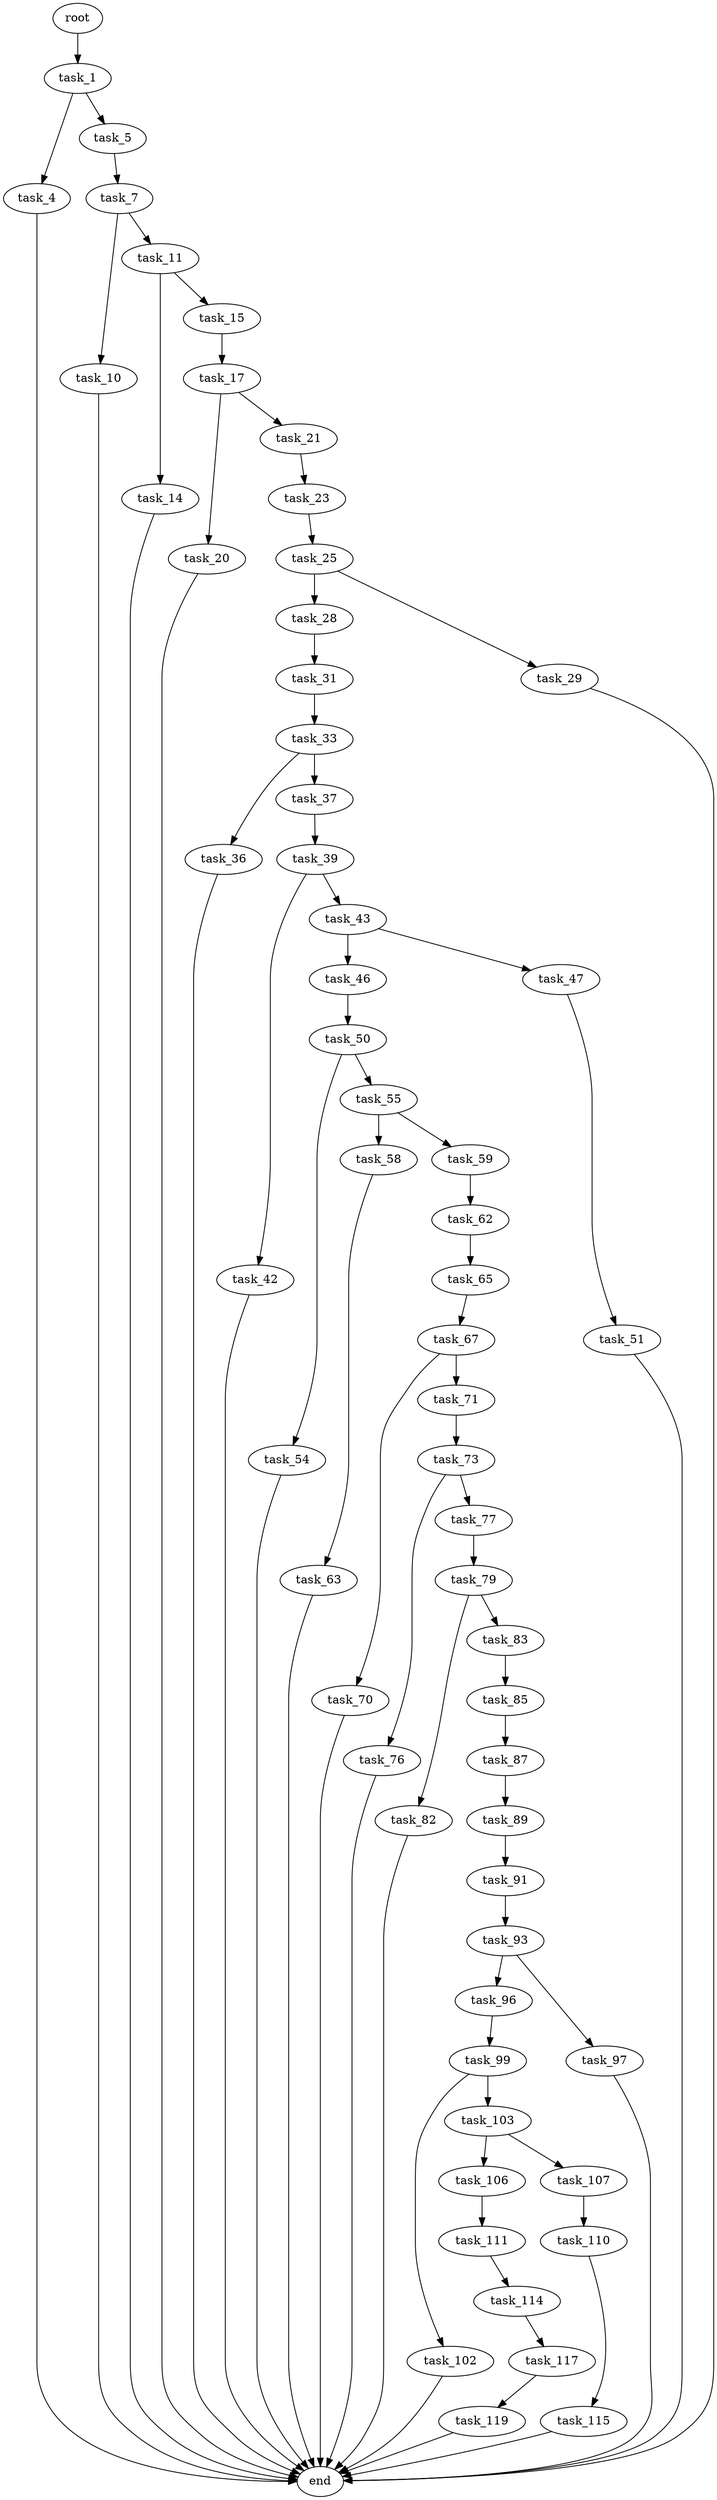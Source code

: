digraph G {
  root [size="0.000000"];
  task_1 [size="134217728000.000000"];
  task_4 [size="255226937066.000000"];
  task_5 [size="27306779605.000000"];
  task_7 [size="1073741824000.000000"];
  task_10 [size="35138970862.000000"];
  task_11 [size="101763223265.000000"];
  task_14 [size="849147789247.000000"];
  task_15 [size="68435127629.000000"];
  task_17 [size="175994387044.000000"];
  task_20 [size="68719476736.000000"];
  task_21 [size="10556996001.000000"];
  task_23 [size="596628034365.000000"];
  task_25 [size="631879191403.000000"];
  task_28 [size="1472766565.000000"];
  task_29 [size="968219849.000000"];
  task_31 [size="5391362874.000000"];
  task_33 [size="1073741824000.000000"];
  task_36 [size="38367540126.000000"];
  task_37 [size="6661302092.000000"];
  task_39 [size="42221964770.000000"];
  task_42 [size="28991029248.000000"];
  task_43 [size="231928233984.000000"];
  task_46 [size="22684113180.000000"];
  task_47 [size="362129867403.000000"];
  task_50 [size="2750037172.000000"];
  task_51 [size="20209236372.000000"];
  task_54 [size="131876060517.000000"];
  task_55 [size="34020303338.000000"];
  task_58 [size="15756620001.000000"];
  task_59 [size="134217728000.000000"];
  task_62 [size="461026404697.000000"];
  task_63 [size="23754156016.000000"];
  task_65 [size="17534733308.000000"];
  task_67 [size="25410399084.000000"];
  task_70 [size="8589934592.000000"];
  task_71 [size="25872200392.000000"];
  task_73 [size="12976417665.000000"];
  task_76 [size="20784164528.000000"];
  task_77 [size="12324556304.000000"];
  task_79 [size="368293445632.000000"];
  task_82 [size="369653455599.000000"];
  task_83 [size="1073741824000.000000"];
  task_85 [size="102048867414.000000"];
  task_87 [size="665271750.000000"];
  task_89 [size="62209718372.000000"];
  task_91 [size="107359122945.000000"];
  task_93 [size="1073741824000.000000"];
  task_96 [size="134217728000.000000"];
  task_97 [size="46221568564.000000"];
  task_99 [size="9000783655.000000"];
  task_102 [size="565482383.000000"];
  task_103 [size="542218393473.000000"];
  task_106 [size="76291102170.000000"];
  task_107 [size="309925848328.000000"];
  task_110 [size="368293445632.000000"];
  task_111 [size="8589934592.000000"];
  task_114 [size="5653136395.000000"];
  task_115 [size="3719417765.000000"];
  task_117 [size="192958352011.000000"];
  task_119 [size="134217728000.000000"];
  end [size="0.000000"];

  root -> task_1 [size="1.000000"];
  task_1 -> task_4 [size="209715200.000000"];
  task_1 -> task_5 [size="209715200.000000"];
  task_4 -> end [size="1.000000"];
  task_5 -> task_7 [size="536870912.000000"];
  task_7 -> task_10 [size="838860800.000000"];
  task_7 -> task_11 [size="838860800.000000"];
  task_10 -> end [size="1.000000"];
  task_11 -> task_14 [size="75497472.000000"];
  task_11 -> task_15 [size="75497472.000000"];
  task_14 -> end [size="1.000000"];
  task_15 -> task_17 [size="209715200.000000"];
  task_17 -> task_20 [size="209715200.000000"];
  task_17 -> task_21 [size="209715200.000000"];
  task_20 -> end [size="1.000000"];
  task_21 -> task_23 [size="838860800.000000"];
  task_23 -> task_25 [size="411041792.000000"];
  task_25 -> task_28 [size="679477248.000000"];
  task_25 -> task_29 [size="679477248.000000"];
  task_28 -> task_31 [size="33554432.000000"];
  task_29 -> end [size="1.000000"];
  task_31 -> task_33 [size="134217728.000000"];
  task_33 -> task_36 [size="838860800.000000"];
  task_33 -> task_37 [size="838860800.000000"];
  task_36 -> end [size="1.000000"];
  task_37 -> task_39 [size="411041792.000000"];
  task_39 -> task_42 [size="75497472.000000"];
  task_39 -> task_43 [size="75497472.000000"];
  task_42 -> end [size="1.000000"];
  task_43 -> task_46 [size="301989888.000000"];
  task_43 -> task_47 [size="301989888.000000"];
  task_46 -> task_50 [size="838860800.000000"];
  task_47 -> task_51 [size="838860800.000000"];
  task_50 -> task_54 [size="75497472.000000"];
  task_50 -> task_55 [size="75497472.000000"];
  task_51 -> end [size="1.000000"];
  task_54 -> end [size="1.000000"];
  task_55 -> task_58 [size="536870912.000000"];
  task_55 -> task_59 [size="536870912.000000"];
  task_58 -> task_63 [size="411041792.000000"];
  task_59 -> task_62 [size="209715200.000000"];
  task_62 -> task_65 [size="679477248.000000"];
  task_63 -> end [size="1.000000"];
  task_65 -> task_67 [size="411041792.000000"];
  task_67 -> task_70 [size="411041792.000000"];
  task_67 -> task_71 [size="411041792.000000"];
  task_70 -> end [size="1.000000"];
  task_71 -> task_73 [size="411041792.000000"];
  task_73 -> task_76 [size="209715200.000000"];
  task_73 -> task_77 [size="209715200.000000"];
  task_76 -> end [size="1.000000"];
  task_77 -> task_79 [size="33554432.000000"];
  task_79 -> task_82 [size="411041792.000000"];
  task_79 -> task_83 [size="411041792.000000"];
  task_82 -> end [size="1.000000"];
  task_83 -> task_85 [size="838860800.000000"];
  task_85 -> task_87 [size="75497472.000000"];
  task_87 -> task_89 [size="33554432.000000"];
  task_89 -> task_91 [size="75497472.000000"];
  task_91 -> task_93 [size="75497472.000000"];
  task_93 -> task_96 [size="838860800.000000"];
  task_93 -> task_97 [size="838860800.000000"];
  task_96 -> task_99 [size="209715200.000000"];
  task_97 -> end [size="1.000000"];
  task_99 -> task_102 [size="301989888.000000"];
  task_99 -> task_103 [size="301989888.000000"];
  task_102 -> end [size="1.000000"];
  task_103 -> task_106 [size="411041792.000000"];
  task_103 -> task_107 [size="411041792.000000"];
  task_106 -> task_111 [size="134217728.000000"];
  task_107 -> task_110 [size="411041792.000000"];
  task_110 -> task_115 [size="411041792.000000"];
  task_111 -> task_114 [size="33554432.000000"];
  task_114 -> task_117 [size="536870912.000000"];
  task_115 -> end [size="1.000000"];
  task_117 -> task_119 [size="838860800.000000"];
  task_119 -> end [size="1.000000"];
}
